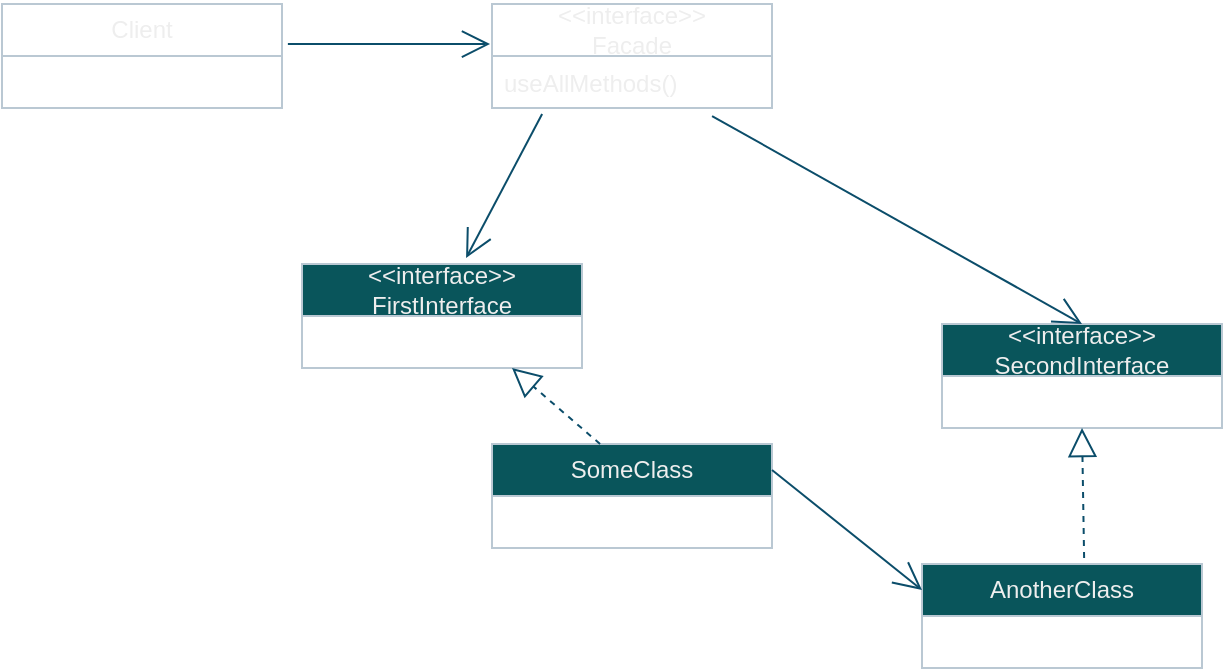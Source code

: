 <mxfile version="24.1.0" type="device">
  <diagram id="C5RBs43oDa-KdzZeNtuy" name="Page-1">
    <mxGraphModel dx="1026" dy="743" grid="1" gridSize="10" guides="1" tooltips="1" connect="1" arrows="1" fold="1" page="1" pageScale="1" pageWidth="827" pageHeight="1169" math="0" shadow="0">
      <root>
        <mxCell id="WIyWlLk6GJQsqaUBKTNV-0" />
        <mxCell id="WIyWlLk6GJQsqaUBKTNV-1" parent="WIyWlLk6GJQsqaUBKTNV-0" />
        <mxCell id="l1qJbp1Hj8XJhMT-di-j-0" value="Client" style="swimlane;fontStyle=0;childLayout=stackLayout;horizontal=1;startSize=26;fillColor=none;horizontalStack=0;resizeParent=1;resizeParentMax=0;resizeLast=0;collapsible=1;marginBottom=0;whiteSpace=wrap;html=1;labelBackgroundColor=none;strokeColor=#BAC8D3;fontColor=#EEEEEE;" vertex="1" parent="WIyWlLk6GJQsqaUBKTNV-1">
          <mxGeometry x="70" y="50" width="140" height="52" as="geometry" />
        </mxCell>
        <mxCell id="l1qJbp1Hj8XJhMT-di-j-10" value="&amp;lt;&amp;lt;interface&amp;gt;&amp;gt;&lt;div&gt;Facade&lt;/div&gt;" style="swimlane;fontStyle=0;childLayout=stackLayout;horizontal=1;startSize=26;fillColor=none;horizontalStack=0;resizeParent=1;resizeParentMax=0;resizeLast=0;collapsible=1;marginBottom=0;whiteSpace=wrap;html=1;labelBackgroundColor=none;strokeColor=#BAC8D3;fontColor=#EEEEEE;" vertex="1" parent="WIyWlLk6GJQsqaUBKTNV-1">
          <mxGeometry x="315" y="50" width="140" height="52" as="geometry" />
        </mxCell>
        <mxCell id="l1qJbp1Hj8XJhMT-di-j-11" value="useAllMethods()" style="text;strokeColor=none;fillColor=none;align=left;verticalAlign=top;spacingLeft=4;spacingRight=4;overflow=hidden;rotatable=0;points=[[0,0.5],[1,0.5]];portConstraint=eastwest;whiteSpace=wrap;html=1;labelBackgroundColor=none;fontColor=#EEEEEE;" vertex="1" parent="l1qJbp1Hj8XJhMT-di-j-10">
          <mxGeometry y="26" width="140" height="26" as="geometry" />
        </mxCell>
        <mxCell id="l1qJbp1Hj8XJhMT-di-j-14" value="" style="endArrow=open;endFill=1;endSize=12;html=1;rounded=0;exitX=1.021;exitY=0.385;exitDx=0;exitDy=0;exitPerimeter=0;entryX=-0.007;entryY=0.385;entryDx=0;entryDy=0;entryPerimeter=0;labelBackgroundColor=none;strokeColor=#0B4D6A;fontColor=default;" edge="1" parent="WIyWlLk6GJQsqaUBKTNV-1" source="l1qJbp1Hj8XJhMT-di-j-0" target="l1qJbp1Hj8XJhMT-di-j-10">
          <mxGeometry width="160" relative="1" as="geometry">
            <mxPoint x="190" y="160" as="sourcePoint" />
            <mxPoint x="350" y="160" as="targetPoint" />
          </mxGeometry>
        </mxCell>
        <mxCell id="l1qJbp1Hj8XJhMT-di-j-21" value="AnotherClass" style="swimlane;fontStyle=0;childLayout=stackLayout;horizontal=1;startSize=26;fillColor=#09555B;horizontalStack=0;resizeParent=1;resizeParentMax=0;resizeLast=0;collapsible=1;marginBottom=0;whiteSpace=wrap;html=1;fontColor=#EEEEEE;strokeColor=#BAC8D3;labelBackgroundColor=none;" vertex="1" parent="WIyWlLk6GJQsqaUBKTNV-1">
          <mxGeometry x="530" y="330" width="140" height="52" as="geometry" />
        </mxCell>
        <mxCell id="l1qJbp1Hj8XJhMT-di-j-23" value="&amp;lt;&amp;lt;interface&amp;gt;&amp;gt;&lt;div&gt;FirstInterface&lt;/div&gt;" style="swimlane;fontStyle=0;childLayout=stackLayout;horizontal=1;startSize=26;fillColor=#09555B;horizontalStack=0;resizeParent=1;resizeParentMax=0;resizeLast=0;collapsible=1;marginBottom=0;whiteSpace=wrap;html=1;fontColor=#EEEEEE;strokeColor=#BAC8D3;labelBackgroundColor=none;" vertex="1" parent="WIyWlLk6GJQsqaUBKTNV-1">
          <mxGeometry x="220" y="180" width="140" height="52" as="geometry" />
        </mxCell>
        <mxCell id="l1qJbp1Hj8XJhMT-di-j-25" value="SomeClass" style="swimlane;fontStyle=0;childLayout=stackLayout;horizontal=1;startSize=26;fillColor=#09555B;horizontalStack=0;resizeParent=1;resizeParentMax=0;resizeLast=0;collapsible=1;marginBottom=0;whiteSpace=wrap;html=1;fontColor=#EEEEEE;strokeColor=#BAC8D3;labelBackgroundColor=none;" vertex="1" parent="WIyWlLk6GJQsqaUBKTNV-1">
          <mxGeometry x="315" y="270" width="140" height="52" as="geometry" />
        </mxCell>
        <mxCell id="l1qJbp1Hj8XJhMT-di-j-27" value="&amp;lt;&amp;lt;interface&amp;gt;&amp;gt;&lt;div&gt;SecondInterface&lt;/div&gt;" style="swimlane;fontStyle=0;childLayout=stackLayout;horizontal=1;startSize=26;fillColor=#09555B;horizontalStack=0;resizeParent=1;resizeParentMax=0;resizeLast=0;collapsible=1;marginBottom=0;whiteSpace=wrap;html=1;fontColor=#EEEEEE;strokeColor=#BAC8D3;labelBackgroundColor=none;" vertex="1" parent="WIyWlLk6GJQsqaUBKTNV-1">
          <mxGeometry x="540" y="210" width="140" height="52" as="geometry" />
        </mxCell>
        <mxCell id="l1qJbp1Hj8XJhMT-di-j-32" value="" style="endArrow=open;endFill=1;endSize=12;html=1;rounded=0;exitX=1;exitY=0.25;exitDx=0;exitDy=0;entryX=0;entryY=0.25;entryDx=0;entryDy=0;strokeColor=#0B4D6A;labelBackgroundColor=none;fontColor=default;" edge="1" parent="WIyWlLk6GJQsqaUBKTNV-1" source="l1qJbp1Hj8XJhMT-di-j-25" target="l1qJbp1Hj8XJhMT-di-j-21">
          <mxGeometry width="160" relative="1" as="geometry">
            <mxPoint x="280" y="440" as="sourcePoint" />
            <mxPoint x="440" y="440" as="targetPoint" />
          </mxGeometry>
        </mxCell>
        <mxCell id="l1qJbp1Hj8XJhMT-di-j-33" value="" style="endArrow=block;dashed=1;endFill=0;endSize=12;html=1;rounded=0;entryX=0.5;entryY=1;entryDx=0;entryDy=0;exitX=0.579;exitY=-0.058;exitDx=0;exitDy=0;exitPerimeter=0;strokeColor=#0B4D6A;labelBackgroundColor=none;fontColor=default;" edge="1" parent="WIyWlLk6GJQsqaUBKTNV-1" source="l1qJbp1Hj8XJhMT-di-j-21" target="l1qJbp1Hj8XJhMT-di-j-27">
          <mxGeometry width="160" relative="1" as="geometry">
            <mxPoint x="150" y="470" as="sourcePoint" />
            <mxPoint x="310" y="470" as="targetPoint" />
          </mxGeometry>
        </mxCell>
        <mxCell id="l1qJbp1Hj8XJhMT-di-j-34" value="" style="endArrow=block;dashed=1;endFill=0;endSize=12;html=1;rounded=0;entryX=0.75;entryY=1;entryDx=0;entryDy=0;exitX=0.386;exitY=0;exitDx=0;exitDy=0;exitPerimeter=0;strokeColor=#0B4D6A;labelBackgroundColor=none;fontColor=default;" edge="1" parent="WIyWlLk6GJQsqaUBKTNV-1" source="l1qJbp1Hj8XJhMT-di-j-25" target="l1qJbp1Hj8XJhMT-di-j-23">
          <mxGeometry width="160" relative="1" as="geometry">
            <mxPoint x="160" y="480" as="sourcePoint" />
            <mxPoint x="320" y="480" as="targetPoint" />
          </mxGeometry>
        </mxCell>
        <mxCell id="l1qJbp1Hj8XJhMT-di-j-35" value="" style="endArrow=open;endFill=1;endSize=12;html=1;rounded=0;strokeColor=#0B4D6A;exitX=0.179;exitY=1.115;exitDx=0;exitDy=0;exitPerimeter=0;entryX=0.586;entryY=-0.058;entryDx=0;entryDy=0;entryPerimeter=0;" edge="1" parent="WIyWlLk6GJQsqaUBKTNV-1" source="l1qJbp1Hj8XJhMT-di-j-11" target="l1qJbp1Hj8XJhMT-di-j-23">
          <mxGeometry width="160" relative="1" as="geometry">
            <mxPoint x="250" y="410" as="sourcePoint" />
            <mxPoint x="410" y="410" as="targetPoint" />
          </mxGeometry>
        </mxCell>
        <mxCell id="l1qJbp1Hj8XJhMT-di-j-36" value="" style="endArrow=open;endFill=1;endSize=12;html=1;rounded=0;strokeColor=#0B4D6A;exitX=0.786;exitY=1.154;exitDx=0;exitDy=0;exitPerimeter=0;entryX=0.5;entryY=0;entryDx=0;entryDy=0;" edge="1" parent="WIyWlLk6GJQsqaUBKTNV-1" source="l1qJbp1Hj8XJhMT-di-j-11" target="l1qJbp1Hj8XJhMT-di-j-27">
          <mxGeometry width="160" relative="1" as="geometry">
            <mxPoint x="260" y="420" as="sourcePoint" />
            <mxPoint x="420" y="420" as="targetPoint" />
          </mxGeometry>
        </mxCell>
      </root>
    </mxGraphModel>
  </diagram>
</mxfile>
